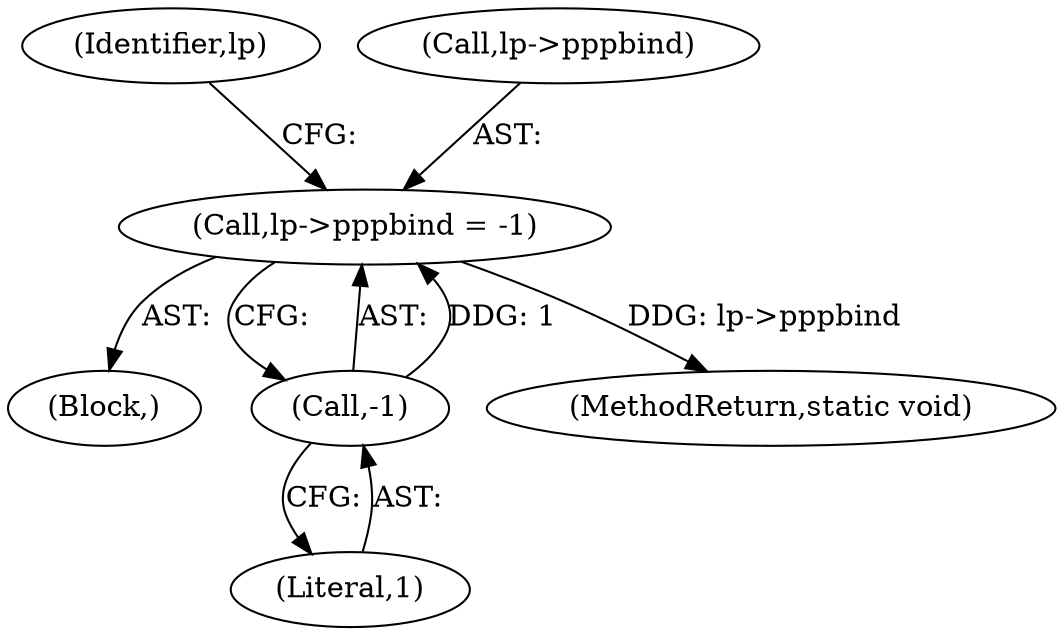 digraph "0_linux_550fd08c2cebad61c548def135f67aba284c6162@pointer" {
"1000205" [label="(Call,lp->pppbind = -1)"];
"1000209" [label="(Call,-1)"];
"1000113" [label="(Block,)"];
"1000214" [label="(Identifier,lp)"];
"1000206" [label="(Call,lp->pppbind)"];
"1000205" [label="(Call,lp->pppbind = -1)"];
"1000209" [label="(Call,-1)"];
"1000288" [label="(MethodReturn,static void)"];
"1000210" [label="(Literal,1)"];
"1000205" -> "1000113"  [label="AST: "];
"1000205" -> "1000209"  [label="CFG: "];
"1000206" -> "1000205"  [label="AST: "];
"1000209" -> "1000205"  [label="AST: "];
"1000214" -> "1000205"  [label="CFG: "];
"1000205" -> "1000288"  [label="DDG: lp->pppbind"];
"1000209" -> "1000205"  [label="DDG: 1"];
"1000209" -> "1000210"  [label="CFG: "];
"1000210" -> "1000209"  [label="AST: "];
}
